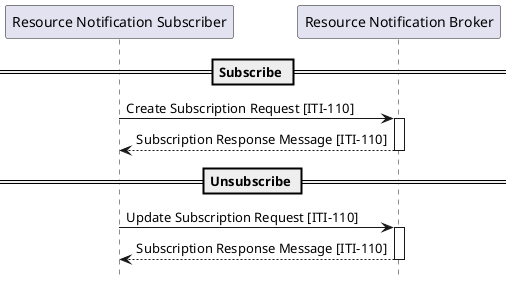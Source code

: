 @startuml
hide footbox
participant "Resource Notification Subscriber" as  Subscriber
participant "Resource Notification Broker" as  Broker


== Subscribe ==
Subscriber -> Broker : Create Subscription Request [ITI-110]
activate Broker
/'
participant "Resource Notification Recipient" as  Recipient
opt handskake HTTPS   
  Broker -> Recipient: Handshake Notification
  alt Handshake Success
  Recipient -> Broker: 200 OK 
  else Handshake Failure
  Recipient ->Broker: 404 Not Found
  end
end
'/
Broker --> Subscriber : Subscription Response Message [ITI-110]
deactivate Broker

== Unsubscribe ==
Subscriber -> Broker: Update Subscription Request [ITI-110]

activate Broker
Broker --> Subscriber: Subscription Response Message [ITI-110]
deactivate Broker

@enduml
